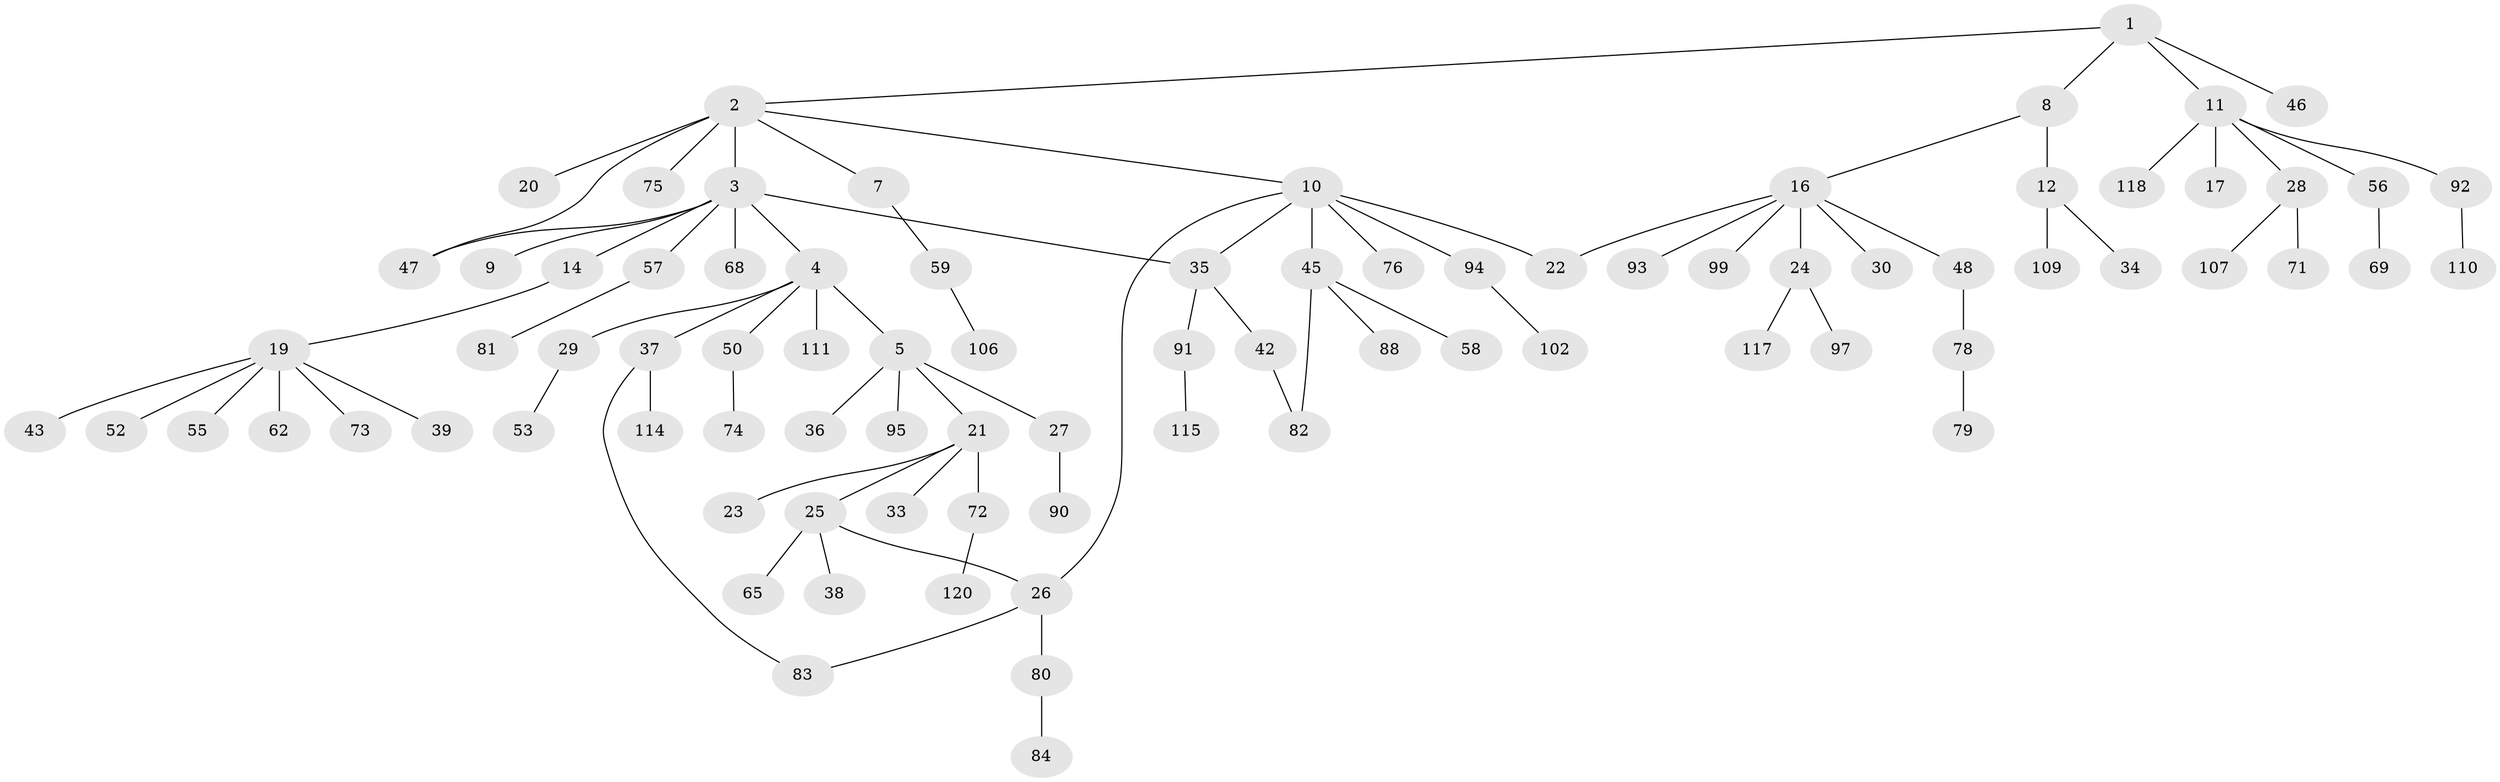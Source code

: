 // original degree distribution, {5: 0.041666666666666664, 8: 0.016666666666666666, 6: 0.025, 3: 0.09166666666666666, 4: 0.06666666666666667, 2: 0.2916666666666667, 1: 0.4666666666666667}
// Generated by graph-tools (version 1.1) at 2025/10/02/27/25 16:10:51]
// undirected, 84 vertices, 89 edges
graph export_dot {
graph [start="1"]
  node [color=gray90,style=filled];
  1 [super="+40"];
  2 [super="+61"];
  3 [super="+6"];
  4 [super="+31"];
  5 [super="+15"];
  7 [super="+54"];
  8;
  9;
  10 [super="+41"];
  11 [super="+13"];
  12 [super="+49"];
  14;
  16 [super="+18"];
  17;
  19 [super="+64"];
  20;
  21;
  22 [super="+70"];
  23 [super="+32"];
  24 [super="+51"];
  25 [super="+104"];
  26 [super="+103"];
  27;
  28 [super="+44"];
  29 [super="+112"];
  30;
  33 [super="+105"];
  34 [super="+63"];
  35;
  36;
  37 [super="+100"];
  38 [super="+96"];
  39;
  42 [super="+66"];
  43 [super="+85"];
  45 [super="+108"];
  46;
  47 [super="+89"];
  48;
  50 [super="+60"];
  52;
  53 [super="+113"];
  55;
  56;
  57;
  58 [super="+87"];
  59 [super="+77"];
  62 [super="+67"];
  65;
  68;
  69;
  71;
  72 [super="+86"];
  73;
  74;
  75;
  76;
  78;
  79;
  80;
  81;
  82;
  83;
  84;
  88 [super="+116"];
  90 [super="+101"];
  91 [super="+98"];
  92;
  93;
  94 [super="+119"];
  95;
  97;
  99;
  102;
  106;
  107;
  109;
  110;
  111;
  114;
  115;
  117;
  118;
  120;
  1 -- 2;
  1 -- 8;
  1 -- 11;
  1 -- 46;
  2 -- 3;
  2 -- 7;
  2 -- 10;
  2 -- 20;
  2 -- 47;
  2 -- 75;
  3 -- 4;
  3 -- 9;
  3 -- 14;
  3 -- 68;
  3 -- 35;
  3 -- 57;
  3 -- 47;
  4 -- 5;
  4 -- 29;
  4 -- 50;
  4 -- 111;
  4 -- 37;
  5 -- 95;
  5 -- 21;
  5 -- 27;
  5 -- 36;
  7 -- 59;
  8 -- 12;
  8 -- 16;
  10 -- 22;
  10 -- 45;
  10 -- 76;
  10 -- 94;
  10 -- 26;
  10 -- 35;
  11 -- 17;
  11 -- 92;
  11 -- 56;
  11 -- 28;
  11 -- 118;
  12 -- 34;
  12 -- 109;
  14 -- 19;
  16 -- 93;
  16 -- 48;
  16 -- 99;
  16 -- 24;
  16 -- 30;
  16 -- 22;
  19 -- 39;
  19 -- 43;
  19 -- 52;
  19 -- 55;
  19 -- 62;
  19 -- 73;
  21 -- 23;
  21 -- 25;
  21 -- 33;
  21 -- 72;
  24 -- 117;
  24 -- 97;
  25 -- 26;
  25 -- 38;
  25 -- 65;
  26 -- 80;
  26 -- 83;
  27 -- 90;
  28 -- 71;
  28 -- 107;
  29 -- 53;
  35 -- 42;
  35 -- 91;
  37 -- 83;
  37 -- 114;
  42 -- 82;
  45 -- 58;
  45 -- 88;
  45 -- 82;
  48 -- 78;
  50 -- 74;
  56 -- 69;
  57 -- 81;
  59 -- 106;
  72 -- 120;
  78 -- 79;
  80 -- 84;
  91 -- 115;
  92 -- 110;
  94 -- 102;
}

